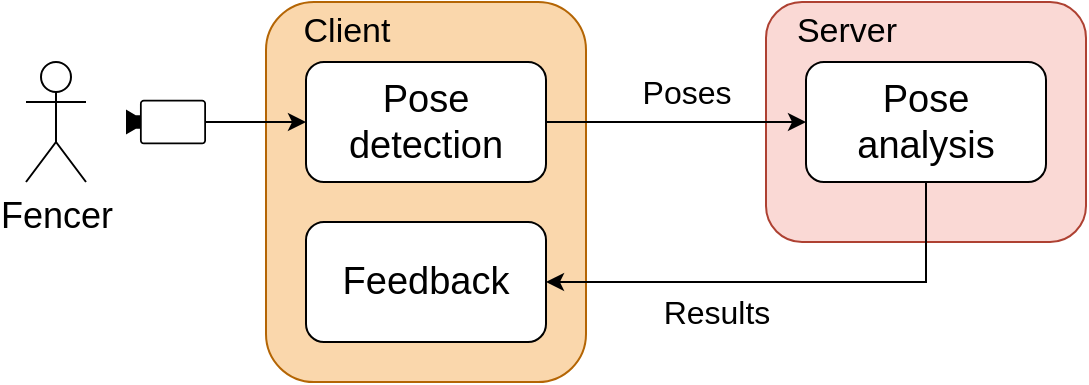 <mxfile version="21.6.5" type="device">
  <diagram name="Page-1" id="MY2L-FnAyO_1kiTY3yQ_">
    <mxGraphModel dx="1114" dy="576" grid="1" gridSize="10" guides="1" tooltips="1" connect="1" arrows="1" fold="1" page="1" pageScale="1" pageWidth="850" pageHeight="1100" math="0" shadow="0">
      <root>
        <mxCell id="0" />
        <mxCell id="1" parent="0" />
        <mxCell id="aupXJTqwVv7MT2tlGb0I-9" value="" style="rounded=1;whiteSpace=wrap;html=1;fillColor=#fad9d5;strokeColor=#ae4132;fontSize=14;" parent="1" vertex="1">
          <mxGeometry x="550" y="260" width="160" height="120" as="geometry" />
        </mxCell>
        <mxCell id="aupXJTqwVv7MT2tlGb0I-4" value="" style="rounded=1;whiteSpace=wrap;html=1;fillColor=#fad7ac;strokeColor=#b46504;fontSize=18;fontStyle=0" parent="1" vertex="1">
          <mxGeometry x="300" y="260" width="160" height="190" as="geometry" />
        </mxCell>
        <mxCell id="aupXJTqwVv7MT2tlGb0I-8" style="edgeStyle=orthogonalEdgeStyle;rounded=0;orthogonalLoop=1;jettySize=auto;html=1;entryX=0;entryY=0.5;entryDx=0;entryDy=0;fontSize=14;" parent="1" source="aupXJTqwVv7MT2tlGb0I-1" target="aupXJTqwVv7MT2tlGb0I-6" edge="1">
          <mxGeometry relative="1" as="geometry" />
        </mxCell>
        <mxCell id="aupXJTqwVv7MT2tlGb0I-1" value="Pose detection" style="rounded=1;whiteSpace=wrap;html=1;fontSize=19;fontStyle=0" parent="1" vertex="1">
          <mxGeometry x="320" y="290" width="120" height="60" as="geometry" />
        </mxCell>
        <mxCell id="aupXJTqwVv7MT2tlGb0I-2" value="Fencer" style="shape=umlActor;verticalLabelPosition=bottom;verticalAlign=top;html=1;outlineConnect=0;fontSize=18;" parent="1" vertex="1">
          <mxGeometry x="180" y="290" width="30" height="60" as="geometry" />
        </mxCell>
        <mxCell id="aupXJTqwVv7MT2tlGb0I-5" value="Client" style="text;html=1;align=center;verticalAlign=middle;resizable=0;points=[];autosize=1;strokeColor=none;fillColor=none;fontSize=17;" parent="1" vertex="1">
          <mxGeometry x="305" y="260" width="70" height="30" as="geometry" />
        </mxCell>
        <mxCell id="aupXJTqwVv7MT2tlGb0I-12" style="edgeStyle=orthogonalEdgeStyle;rounded=0;orthogonalLoop=1;jettySize=auto;html=1;fontSize=14;" parent="1" source="aupXJTqwVv7MT2tlGb0I-6" target="aupXJTqwVv7MT2tlGb0I-11" edge="1">
          <mxGeometry relative="1" as="geometry">
            <Array as="points">
              <mxPoint x="630" y="400" />
            </Array>
          </mxGeometry>
        </mxCell>
        <mxCell id="aupXJTqwVv7MT2tlGb0I-6" value="Pose &lt;br&gt;analysis" style="rounded=1;whiteSpace=wrap;html=1;fontSize=19;fontStyle=0" parent="1" vertex="1">
          <mxGeometry x="570" y="290" width="120" height="60" as="geometry" />
        </mxCell>
        <mxCell id="aupXJTqwVv7MT2tlGb0I-10" value="Server" style="text;html=1;align=center;verticalAlign=middle;resizable=0;points=[];autosize=1;strokeColor=none;fillColor=none;fontSize=17;" parent="1" vertex="1">
          <mxGeometry x="555" y="260" width="70" height="30" as="geometry" />
        </mxCell>
        <mxCell id="aupXJTqwVv7MT2tlGb0I-11" value="Feedback" style="rounded=1;whiteSpace=wrap;html=1;fontSize=19;fontStyle=0" parent="1" vertex="1">
          <mxGeometry x="320" y="370" width="120" height="60" as="geometry" />
        </mxCell>
        <mxCell id="aupXJTqwVv7MT2tlGb0I-13" value="Poses" style="text;html=1;align=center;verticalAlign=middle;resizable=0;points=[];autosize=1;strokeColor=none;fillColor=none;fontSize=16;" parent="1" vertex="1">
          <mxGeometry x="475" y="290" width="70" height="30" as="geometry" />
        </mxCell>
        <mxCell id="aupXJTqwVv7MT2tlGb0I-14" value="Results" style="text;html=1;align=center;verticalAlign=middle;resizable=0;points=[];autosize=1;strokeColor=none;fillColor=none;fontSize=16;" parent="1" vertex="1">
          <mxGeometry x="485" y="400" width="80" height="30" as="geometry" />
        </mxCell>
        <mxCell id="aupXJTqwVv7MT2tlGb0I-26" style="edgeStyle=orthogonalEdgeStyle;rounded=0;orthogonalLoop=1;jettySize=auto;html=1;fontSize=14;" parent="1" source="aupXJTqwVv7MT2tlGb0I-24" target="aupXJTqwVv7MT2tlGb0I-1" edge="1">
          <mxGeometry relative="1" as="geometry" />
        </mxCell>
        <mxCell id="aupXJTqwVv7MT2tlGb0I-24" value="" style="points=[[0,0.5,0],[0.19,0.02,0],[0.59,0,0],[0.985,0.02,0],[1,0.5,0],[0.985,0.98,0],[0.59,1,0],[0.19,0.98,0]];verticalLabelPosition=bottom;sketch=0;html=1;verticalAlign=top;aspect=fixed;align=center;pointerEvents=1;shape=mxgraph.cisco19.camera;fillColor=#000000;strokeColor=none;fontSize=14;strokeWidth=8;" parent="1" vertex="1">
          <mxGeometry x="230" y="308.89" width="40" height="22.22" as="geometry" />
        </mxCell>
      </root>
    </mxGraphModel>
  </diagram>
</mxfile>
